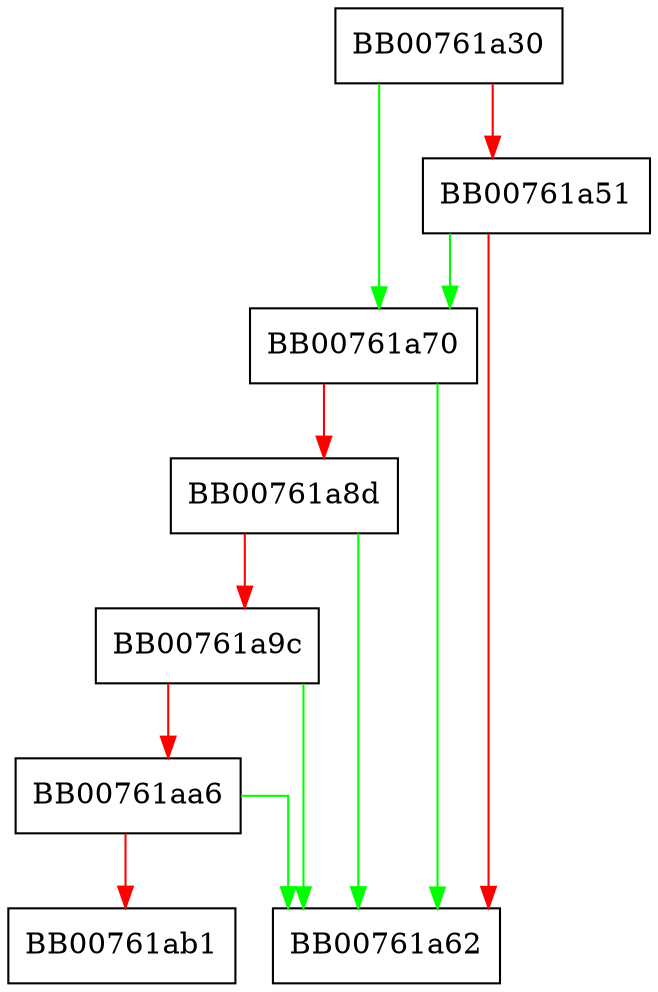 digraph get_rsa_payload_f6 {
  node [shape="box"];
  graph [splines=ortho];
  BB00761a30 -> BB00761a70 [color="green"];
  BB00761a30 -> BB00761a51 [color="red"];
  BB00761a51 -> BB00761a70 [color="green"];
  BB00761a51 -> BB00761a62 [color="red"];
  BB00761a70 -> BB00761a62 [color="green"];
  BB00761a70 -> BB00761a8d [color="red"];
  BB00761a8d -> BB00761a62 [color="green"];
  BB00761a8d -> BB00761a9c [color="red"];
  BB00761a9c -> BB00761a62 [color="green"];
  BB00761a9c -> BB00761aa6 [color="red"];
  BB00761aa6 -> BB00761a62 [color="green"];
  BB00761aa6 -> BB00761ab1 [color="red"];
}